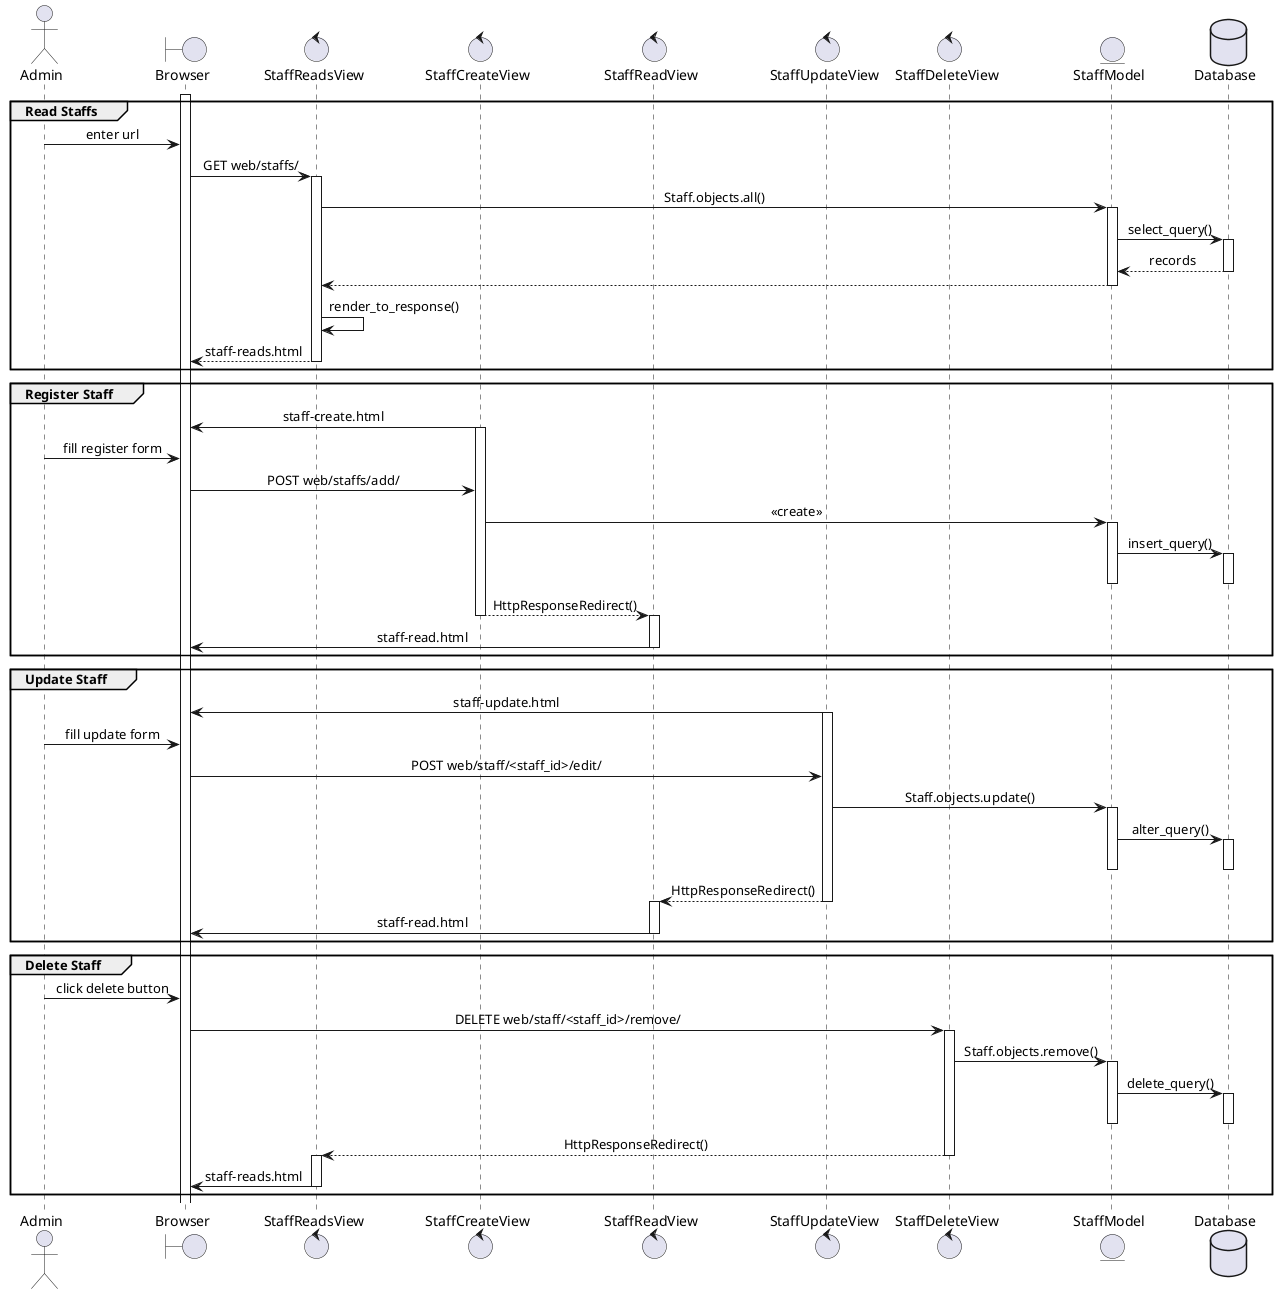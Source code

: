 @startuml Manage WeeklyLog
skinparam sequenceMessageAlign center

actor       Admin as actor
boundary    Browser as ui
control     StaffReadsView as rsv
control     StaffCreateView as cv
control     StaffReadView as rv
control     StaffUpdateView as uv
control     StaffDeleteView as dv
entity      StaffModel as model
database    Database as db

activate ui
group Read Staffs

    actor -> ui: enter url
    ui -> rsv: GET web/staffs/
    activate rsv
    rsv -> model: Staff.objects.all()
    activate model
    model -> db: select_query()
    activate db
    return records
    return
    rsv -> rsv: render_to_response()
    return staff-reads.html
end

group Register Staff
    cv -> ui: staff-create.html
    activate cv
    actor -> ui: fill register form
    ui -> cv: POST web/staffs/add/
    cv -> model: <<create>>
    activate model
    model -> db: insert_query()
    activate db
    deactivate model
    deactivate db
    cv --> rv: HttpResponseRedirect()
    deactivate cv
    activate rv
    rv -> ui: staff-read.html
    deactivate rv
end


group Update Staff
    uv -> ui: staff-update.html
    activate uv
    actor -> ui: fill update form
    ui -> uv: POST web/staff/<staff_id>/edit/
    uv -> model: Staff.objects.update()
    activate model
    model -> db: alter_query()
    activate db
    deactivate model
    deactivate db
    uv --> rv: HttpResponseRedirect()
    deactivate uv
    activate rv
    rv -> ui: staff-read.html
    deactivate rv
end

group Delete Staff
    actor -> ui: click delete button
    ui -> dv: DELETE web/staff/<staff_id>/remove/
    activate dv
    dv -> model: Staff.objects.remove()
    activate model
    model -> db: delete_query()
    activate db
    deactivate model
    deactivate db
    dv --> rsv: HttpResponseRedirect()
    deactivate dv
    activate rsv
    rsv -> ui: staff-reads.html
    deactivate rsv
end
@enduml